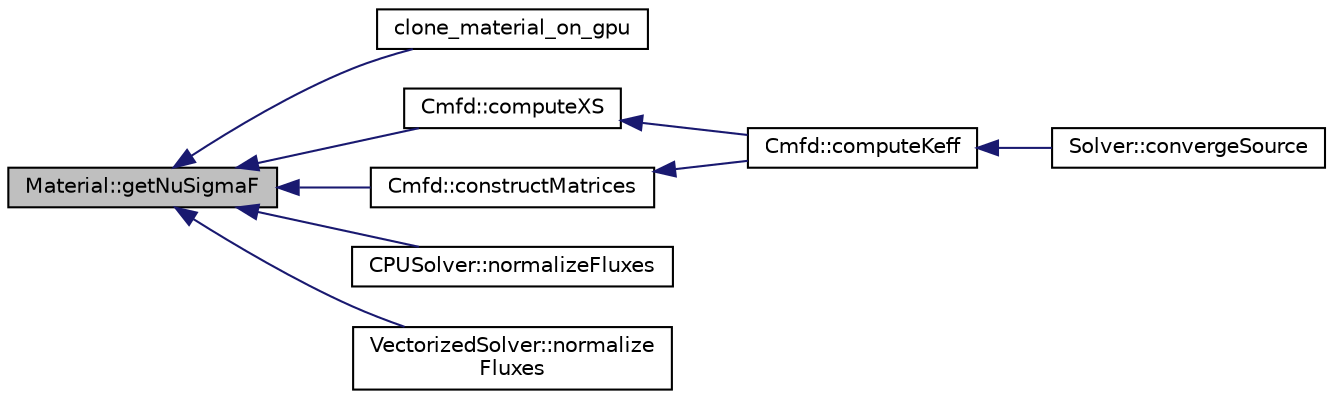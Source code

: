 digraph "Material::getNuSigmaF"
{
  edge [fontname="Helvetica",fontsize="10",labelfontname="Helvetica",labelfontsize="10"];
  node [fontname="Helvetica",fontsize="10",shape=record];
  rankdir="LR";
  Node1 [label="Material::getNuSigmaF",height=0.2,width=0.4,color="black", fillcolor="grey75", style="filled" fontcolor="black"];
  Node1 -> Node2 [dir="back",color="midnightblue",fontsize="10",style="solid",fontname="Helvetica"];
  Node2 [label="clone_material_on_gpu",height=0.2,width=0.4,color="black", fillcolor="white", style="filled",URL="$clone_8h.html#a25d70b9ce81a05a9d74d97e6f7e1de9a",tooltip="Given a pointer to a Material on the host and a dev_material on the GPU, copy all of the properties f..."];
  Node1 -> Node3 [dir="back",color="midnightblue",fontsize="10",style="solid",fontname="Helvetica"];
  Node3 [label="Cmfd::computeXS",height=0.2,width=0.4,color="black", fillcolor="white", style="filled",URL="$classCmfd.html#a5b38eb0bd9a89a63071283a0c93a801c",tooltip="Create cross-sections and fluxes for each Cmfd cell by energy condensing and volume averaging cross s..."];
  Node3 -> Node4 [dir="back",color="midnightblue",fontsize="10",style="solid",fontname="Helvetica"];
  Node4 [label="Cmfd::computeKeff",height=0.2,width=0.4,color="black", fillcolor="white", style="filled",URL="$classCmfd.html#ad3da57b100041e93e2ca8d6b89137775",tooltip="CMFD solver that solves the diffusion problem."];
  Node4 -> Node5 [dir="back",color="midnightblue",fontsize="10",style="solid",fontname="Helvetica"];
  Node5 [label="Solver::convergeSource",height=0.2,width=0.4,color="black", fillcolor="white", style="filled",URL="$classSolver.html#af8358a66a7cbd56339211f80a2365678",tooltip="Computes keff by performing a series of transport sweep and source updates."];
  Node1 -> Node6 [dir="back",color="midnightblue",fontsize="10",style="solid",fontname="Helvetica"];
  Node6 [label="Cmfd::constructMatrices",height=0.2,width=0.4,color="black", fillcolor="white", style="filled",URL="$classCmfd.html#a58613922850f0add48c8056c27dd0e83",tooltip="Fill in the values in the A matrix, M matrix, and old scalar flux vector."];
  Node6 -> Node4 [dir="back",color="midnightblue",fontsize="10",style="solid",fontname="Helvetica"];
  Node1 -> Node7 [dir="back",color="midnightblue",fontsize="10",style="solid",fontname="Helvetica"];
  Node7 [label="CPUSolver::normalizeFluxes",height=0.2,width=0.4,color="black", fillcolor="white", style="filled",URL="$classCPUSolver.html#aadf42a3cc81fc4641d259aee546e48c3",tooltip="Normalizes all FSR scalar fluxes and Track boundary angular fluxes to the total fission source (times..."];
  Node1 -> Node8 [dir="back",color="midnightblue",fontsize="10",style="solid",fontname="Helvetica"];
  Node8 [label="VectorizedSolver::normalize\lFluxes",height=0.2,width=0.4,color="black", fillcolor="white", style="filled",URL="$classVectorizedSolver.html#a6c428f0706f8c8960a88404606665704",tooltip="Normalizes all FSR scalar fluxes and Track boundary angular fluxes to the total fission source (times..."];
}
